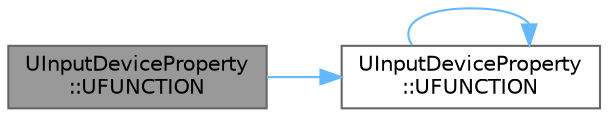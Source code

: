 digraph "UInputDeviceProperty::UFUNCTION"
{
 // INTERACTIVE_SVG=YES
 // LATEX_PDF_SIZE
  bgcolor="transparent";
  edge [fontname=Helvetica,fontsize=10,labelfontname=Helvetica,labelfontsize=10];
  node [fontname=Helvetica,fontsize=10,shape=box,height=0.2,width=0.4];
  rankdir="LR";
  Node1 [id="Node000001",label="UInputDeviceProperty\l::UFUNCTION",height=0.2,width=0.4,color="gray40", fillcolor="grey60", style="filled", fontcolor="black",tooltip="Reset the current device property."];
  Node1 -> Node2 [id="edge1_Node000001_Node000002",color="steelblue1",style="solid",tooltip=" "];
  Node2 [id="Node000002",label="UInputDeviceProperty\l::UFUNCTION",height=0.2,width=0.4,color="grey40", fillcolor="white", style="filled",URL="$d0/da3/classUInputDeviceProperty.html#ab57de0f3d2de98626663cccb81e2e37d",tooltip="Evaluate this device property for a given duration."];
  Node2 -> Node2 [id="edge2_Node000002_Node000002",color="steelblue1",style="solid",tooltip=" "];
}
